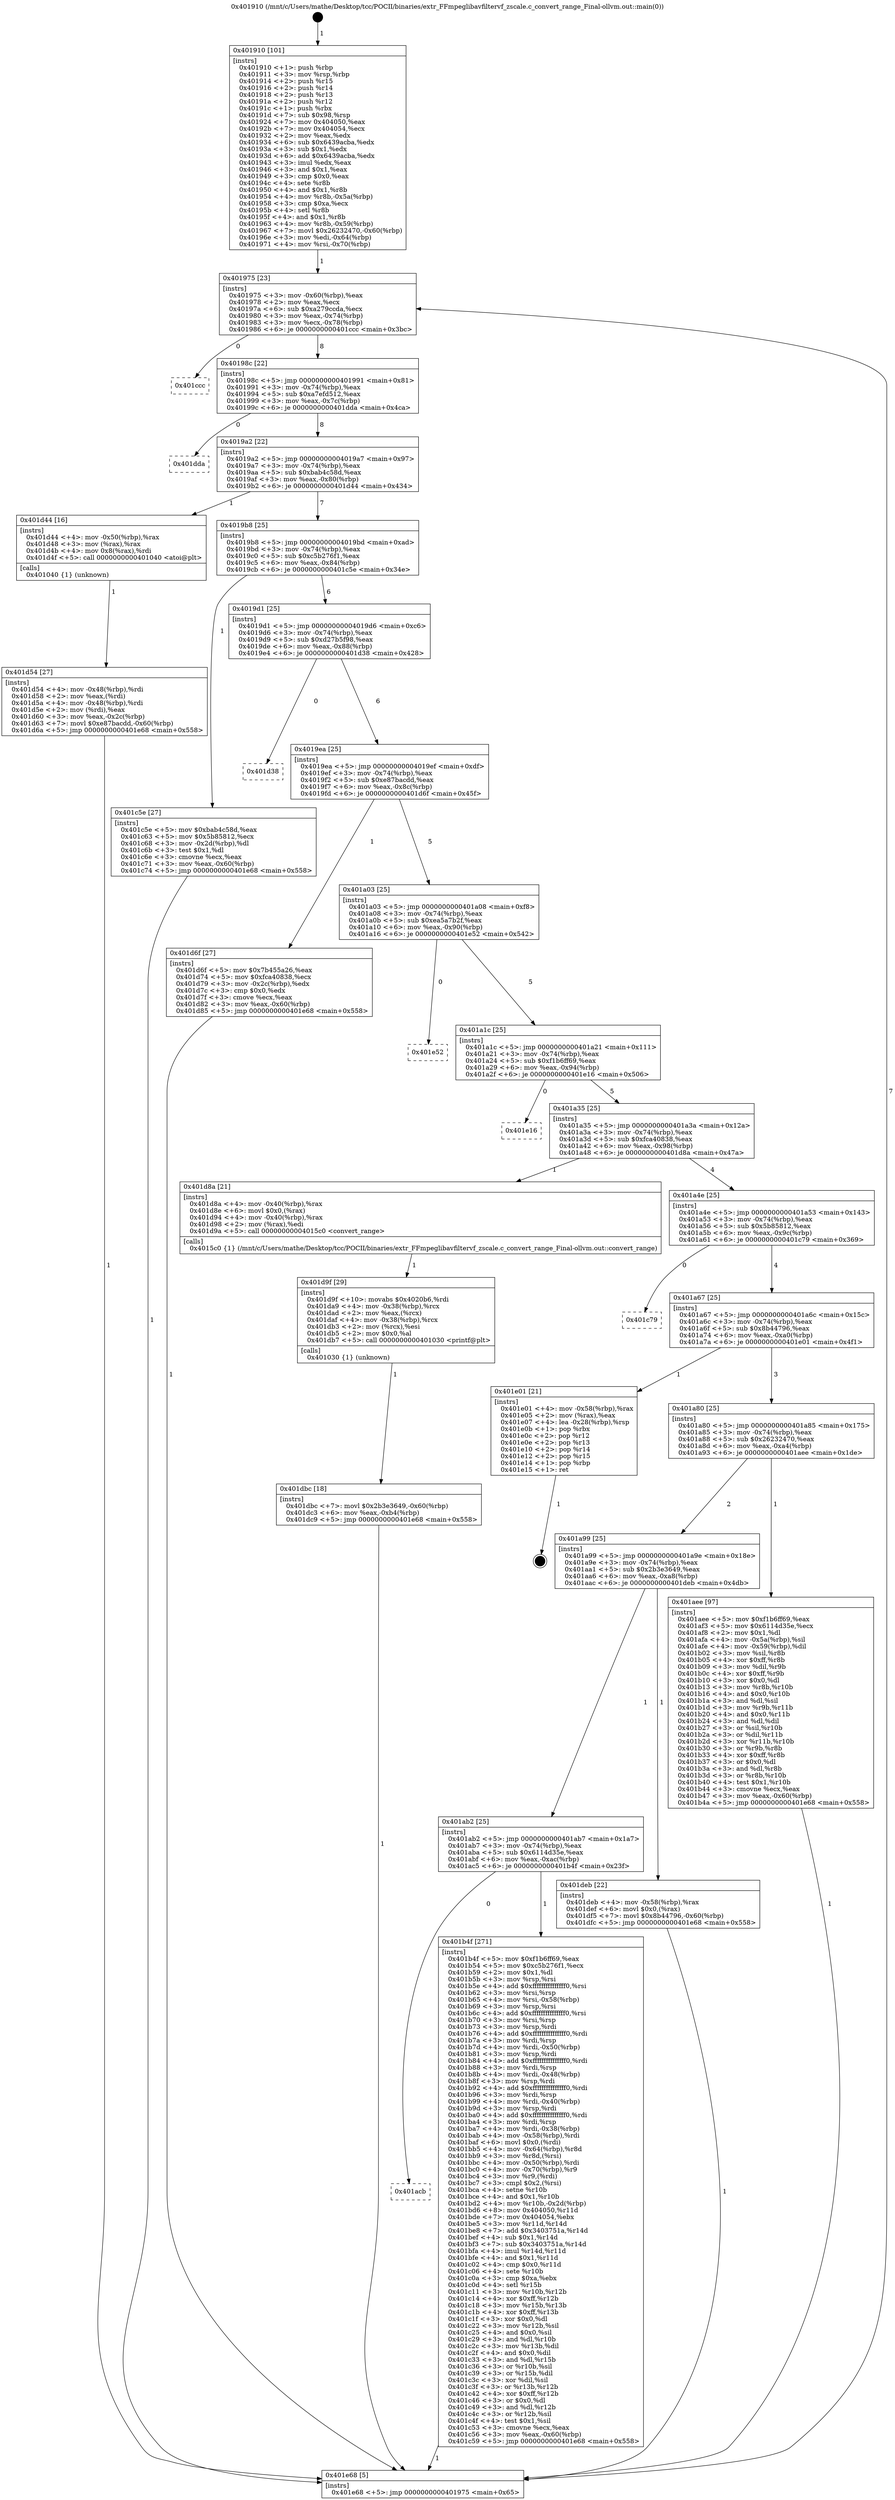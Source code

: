 digraph "0x401910" {
  label = "0x401910 (/mnt/c/Users/mathe/Desktop/tcc/POCII/binaries/extr_FFmpeglibavfiltervf_zscale.c_convert_range_Final-ollvm.out::main(0))"
  labelloc = "t"
  node[shape=record]

  Entry [label="",width=0.3,height=0.3,shape=circle,fillcolor=black,style=filled]
  "0x401975" [label="{
     0x401975 [23]\l
     | [instrs]\l
     &nbsp;&nbsp;0x401975 \<+3\>: mov -0x60(%rbp),%eax\l
     &nbsp;&nbsp;0x401978 \<+2\>: mov %eax,%ecx\l
     &nbsp;&nbsp;0x40197a \<+6\>: sub $0xa279ccda,%ecx\l
     &nbsp;&nbsp;0x401980 \<+3\>: mov %eax,-0x74(%rbp)\l
     &nbsp;&nbsp;0x401983 \<+3\>: mov %ecx,-0x78(%rbp)\l
     &nbsp;&nbsp;0x401986 \<+6\>: je 0000000000401ccc \<main+0x3bc\>\l
  }"]
  "0x401ccc" [label="{
     0x401ccc\l
  }", style=dashed]
  "0x40198c" [label="{
     0x40198c [22]\l
     | [instrs]\l
     &nbsp;&nbsp;0x40198c \<+5\>: jmp 0000000000401991 \<main+0x81\>\l
     &nbsp;&nbsp;0x401991 \<+3\>: mov -0x74(%rbp),%eax\l
     &nbsp;&nbsp;0x401994 \<+5\>: sub $0xa7efd512,%eax\l
     &nbsp;&nbsp;0x401999 \<+3\>: mov %eax,-0x7c(%rbp)\l
     &nbsp;&nbsp;0x40199c \<+6\>: je 0000000000401dda \<main+0x4ca\>\l
  }"]
  Exit [label="",width=0.3,height=0.3,shape=circle,fillcolor=black,style=filled,peripheries=2]
  "0x401dda" [label="{
     0x401dda\l
  }", style=dashed]
  "0x4019a2" [label="{
     0x4019a2 [22]\l
     | [instrs]\l
     &nbsp;&nbsp;0x4019a2 \<+5\>: jmp 00000000004019a7 \<main+0x97\>\l
     &nbsp;&nbsp;0x4019a7 \<+3\>: mov -0x74(%rbp),%eax\l
     &nbsp;&nbsp;0x4019aa \<+5\>: sub $0xbab4c58d,%eax\l
     &nbsp;&nbsp;0x4019af \<+3\>: mov %eax,-0x80(%rbp)\l
     &nbsp;&nbsp;0x4019b2 \<+6\>: je 0000000000401d44 \<main+0x434\>\l
  }"]
  "0x401dbc" [label="{
     0x401dbc [18]\l
     | [instrs]\l
     &nbsp;&nbsp;0x401dbc \<+7\>: movl $0x2b3e3649,-0x60(%rbp)\l
     &nbsp;&nbsp;0x401dc3 \<+6\>: mov %eax,-0xb4(%rbp)\l
     &nbsp;&nbsp;0x401dc9 \<+5\>: jmp 0000000000401e68 \<main+0x558\>\l
  }"]
  "0x401d44" [label="{
     0x401d44 [16]\l
     | [instrs]\l
     &nbsp;&nbsp;0x401d44 \<+4\>: mov -0x50(%rbp),%rax\l
     &nbsp;&nbsp;0x401d48 \<+3\>: mov (%rax),%rax\l
     &nbsp;&nbsp;0x401d4b \<+4\>: mov 0x8(%rax),%rdi\l
     &nbsp;&nbsp;0x401d4f \<+5\>: call 0000000000401040 \<atoi@plt\>\l
     | [calls]\l
     &nbsp;&nbsp;0x401040 \{1\} (unknown)\l
  }"]
  "0x4019b8" [label="{
     0x4019b8 [25]\l
     | [instrs]\l
     &nbsp;&nbsp;0x4019b8 \<+5\>: jmp 00000000004019bd \<main+0xad\>\l
     &nbsp;&nbsp;0x4019bd \<+3\>: mov -0x74(%rbp),%eax\l
     &nbsp;&nbsp;0x4019c0 \<+5\>: sub $0xc5b276f1,%eax\l
     &nbsp;&nbsp;0x4019c5 \<+6\>: mov %eax,-0x84(%rbp)\l
     &nbsp;&nbsp;0x4019cb \<+6\>: je 0000000000401c5e \<main+0x34e\>\l
  }"]
  "0x401d9f" [label="{
     0x401d9f [29]\l
     | [instrs]\l
     &nbsp;&nbsp;0x401d9f \<+10\>: movabs $0x4020b6,%rdi\l
     &nbsp;&nbsp;0x401da9 \<+4\>: mov -0x38(%rbp),%rcx\l
     &nbsp;&nbsp;0x401dad \<+2\>: mov %eax,(%rcx)\l
     &nbsp;&nbsp;0x401daf \<+4\>: mov -0x38(%rbp),%rcx\l
     &nbsp;&nbsp;0x401db3 \<+2\>: mov (%rcx),%esi\l
     &nbsp;&nbsp;0x401db5 \<+2\>: mov $0x0,%al\l
     &nbsp;&nbsp;0x401db7 \<+5\>: call 0000000000401030 \<printf@plt\>\l
     | [calls]\l
     &nbsp;&nbsp;0x401030 \{1\} (unknown)\l
  }"]
  "0x401c5e" [label="{
     0x401c5e [27]\l
     | [instrs]\l
     &nbsp;&nbsp;0x401c5e \<+5\>: mov $0xbab4c58d,%eax\l
     &nbsp;&nbsp;0x401c63 \<+5\>: mov $0x5b85812,%ecx\l
     &nbsp;&nbsp;0x401c68 \<+3\>: mov -0x2d(%rbp),%dl\l
     &nbsp;&nbsp;0x401c6b \<+3\>: test $0x1,%dl\l
     &nbsp;&nbsp;0x401c6e \<+3\>: cmovne %ecx,%eax\l
     &nbsp;&nbsp;0x401c71 \<+3\>: mov %eax,-0x60(%rbp)\l
     &nbsp;&nbsp;0x401c74 \<+5\>: jmp 0000000000401e68 \<main+0x558\>\l
  }"]
  "0x4019d1" [label="{
     0x4019d1 [25]\l
     | [instrs]\l
     &nbsp;&nbsp;0x4019d1 \<+5\>: jmp 00000000004019d6 \<main+0xc6\>\l
     &nbsp;&nbsp;0x4019d6 \<+3\>: mov -0x74(%rbp),%eax\l
     &nbsp;&nbsp;0x4019d9 \<+5\>: sub $0xd27b5f98,%eax\l
     &nbsp;&nbsp;0x4019de \<+6\>: mov %eax,-0x88(%rbp)\l
     &nbsp;&nbsp;0x4019e4 \<+6\>: je 0000000000401d38 \<main+0x428\>\l
  }"]
  "0x401d54" [label="{
     0x401d54 [27]\l
     | [instrs]\l
     &nbsp;&nbsp;0x401d54 \<+4\>: mov -0x48(%rbp),%rdi\l
     &nbsp;&nbsp;0x401d58 \<+2\>: mov %eax,(%rdi)\l
     &nbsp;&nbsp;0x401d5a \<+4\>: mov -0x48(%rbp),%rdi\l
     &nbsp;&nbsp;0x401d5e \<+2\>: mov (%rdi),%eax\l
     &nbsp;&nbsp;0x401d60 \<+3\>: mov %eax,-0x2c(%rbp)\l
     &nbsp;&nbsp;0x401d63 \<+7\>: movl $0xe87bacdd,-0x60(%rbp)\l
     &nbsp;&nbsp;0x401d6a \<+5\>: jmp 0000000000401e68 \<main+0x558\>\l
  }"]
  "0x401d38" [label="{
     0x401d38\l
  }", style=dashed]
  "0x4019ea" [label="{
     0x4019ea [25]\l
     | [instrs]\l
     &nbsp;&nbsp;0x4019ea \<+5\>: jmp 00000000004019ef \<main+0xdf\>\l
     &nbsp;&nbsp;0x4019ef \<+3\>: mov -0x74(%rbp),%eax\l
     &nbsp;&nbsp;0x4019f2 \<+5\>: sub $0xe87bacdd,%eax\l
     &nbsp;&nbsp;0x4019f7 \<+6\>: mov %eax,-0x8c(%rbp)\l
     &nbsp;&nbsp;0x4019fd \<+6\>: je 0000000000401d6f \<main+0x45f\>\l
  }"]
  "0x401acb" [label="{
     0x401acb\l
  }", style=dashed]
  "0x401d6f" [label="{
     0x401d6f [27]\l
     | [instrs]\l
     &nbsp;&nbsp;0x401d6f \<+5\>: mov $0x7b455a26,%eax\l
     &nbsp;&nbsp;0x401d74 \<+5\>: mov $0xfca40838,%ecx\l
     &nbsp;&nbsp;0x401d79 \<+3\>: mov -0x2c(%rbp),%edx\l
     &nbsp;&nbsp;0x401d7c \<+3\>: cmp $0x0,%edx\l
     &nbsp;&nbsp;0x401d7f \<+3\>: cmove %ecx,%eax\l
     &nbsp;&nbsp;0x401d82 \<+3\>: mov %eax,-0x60(%rbp)\l
     &nbsp;&nbsp;0x401d85 \<+5\>: jmp 0000000000401e68 \<main+0x558\>\l
  }"]
  "0x401a03" [label="{
     0x401a03 [25]\l
     | [instrs]\l
     &nbsp;&nbsp;0x401a03 \<+5\>: jmp 0000000000401a08 \<main+0xf8\>\l
     &nbsp;&nbsp;0x401a08 \<+3\>: mov -0x74(%rbp),%eax\l
     &nbsp;&nbsp;0x401a0b \<+5\>: sub $0xea5a7b2f,%eax\l
     &nbsp;&nbsp;0x401a10 \<+6\>: mov %eax,-0x90(%rbp)\l
     &nbsp;&nbsp;0x401a16 \<+6\>: je 0000000000401e52 \<main+0x542\>\l
  }"]
  "0x401b4f" [label="{
     0x401b4f [271]\l
     | [instrs]\l
     &nbsp;&nbsp;0x401b4f \<+5\>: mov $0xf1b6ff69,%eax\l
     &nbsp;&nbsp;0x401b54 \<+5\>: mov $0xc5b276f1,%ecx\l
     &nbsp;&nbsp;0x401b59 \<+2\>: mov $0x1,%dl\l
     &nbsp;&nbsp;0x401b5b \<+3\>: mov %rsp,%rsi\l
     &nbsp;&nbsp;0x401b5e \<+4\>: add $0xfffffffffffffff0,%rsi\l
     &nbsp;&nbsp;0x401b62 \<+3\>: mov %rsi,%rsp\l
     &nbsp;&nbsp;0x401b65 \<+4\>: mov %rsi,-0x58(%rbp)\l
     &nbsp;&nbsp;0x401b69 \<+3\>: mov %rsp,%rsi\l
     &nbsp;&nbsp;0x401b6c \<+4\>: add $0xfffffffffffffff0,%rsi\l
     &nbsp;&nbsp;0x401b70 \<+3\>: mov %rsi,%rsp\l
     &nbsp;&nbsp;0x401b73 \<+3\>: mov %rsp,%rdi\l
     &nbsp;&nbsp;0x401b76 \<+4\>: add $0xfffffffffffffff0,%rdi\l
     &nbsp;&nbsp;0x401b7a \<+3\>: mov %rdi,%rsp\l
     &nbsp;&nbsp;0x401b7d \<+4\>: mov %rdi,-0x50(%rbp)\l
     &nbsp;&nbsp;0x401b81 \<+3\>: mov %rsp,%rdi\l
     &nbsp;&nbsp;0x401b84 \<+4\>: add $0xfffffffffffffff0,%rdi\l
     &nbsp;&nbsp;0x401b88 \<+3\>: mov %rdi,%rsp\l
     &nbsp;&nbsp;0x401b8b \<+4\>: mov %rdi,-0x48(%rbp)\l
     &nbsp;&nbsp;0x401b8f \<+3\>: mov %rsp,%rdi\l
     &nbsp;&nbsp;0x401b92 \<+4\>: add $0xfffffffffffffff0,%rdi\l
     &nbsp;&nbsp;0x401b96 \<+3\>: mov %rdi,%rsp\l
     &nbsp;&nbsp;0x401b99 \<+4\>: mov %rdi,-0x40(%rbp)\l
     &nbsp;&nbsp;0x401b9d \<+3\>: mov %rsp,%rdi\l
     &nbsp;&nbsp;0x401ba0 \<+4\>: add $0xfffffffffffffff0,%rdi\l
     &nbsp;&nbsp;0x401ba4 \<+3\>: mov %rdi,%rsp\l
     &nbsp;&nbsp;0x401ba7 \<+4\>: mov %rdi,-0x38(%rbp)\l
     &nbsp;&nbsp;0x401bab \<+4\>: mov -0x58(%rbp),%rdi\l
     &nbsp;&nbsp;0x401baf \<+6\>: movl $0x0,(%rdi)\l
     &nbsp;&nbsp;0x401bb5 \<+4\>: mov -0x64(%rbp),%r8d\l
     &nbsp;&nbsp;0x401bb9 \<+3\>: mov %r8d,(%rsi)\l
     &nbsp;&nbsp;0x401bbc \<+4\>: mov -0x50(%rbp),%rdi\l
     &nbsp;&nbsp;0x401bc0 \<+4\>: mov -0x70(%rbp),%r9\l
     &nbsp;&nbsp;0x401bc4 \<+3\>: mov %r9,(%rdi)\l
     &nbsp;&nbsp;0x401bc7 \<+3\>: cmpl $0x2,(%rsi)\l
     &nbsp;&nbsp;0x401bca \<+4\>: setne %r10b\l
     &nbsp;&nbsp;0x401bce \<+4\>: and $0x1,%r10b\l
     &nbsp;&nbsp;0x401bd2 \<+4\>: mov %r10b,-0x2d(%rbp)\l
     &nbsp;&nbsp;0x401bd6 \<+8\>: mov 0x404050,%r11d\l
     &nbsp;&nbsp;0x401bde \<+7\>: mov 0x404054,%ebx\l
     &nbsp;&nbsp;0x401be5 \<+3\>: mov %r11d,%r14d\l
     &nbsp;&nbsp;0x401be8 \<+7\>: add $0x3403751a,%r14d\l
     &nbsp;&nbsp;0x401bef \<+4\>: sub $0x1,%r14d\l
     &nbsp;&nbsp;0x401bf3 \<+7\>: sub $0x3403751a,%r14d\l
     &nbsp;&nbsp;0x401bfa \<+4\>: imul %r14d,%r11d\l
     &nbsp;&nbsp;0x401bfe \<+4\>: and $0x1,%r11d\l
     &nbsp;&nbsp;0x401c02 \<+4\>: cmp $0x0,%r11d\l
     &nbsp;&nbsp;0x401c06 \<+4\>: sete %r10b\l
     &nbsp;&nbsp;0x401c0a \<+3\>: cmp $0xa,%ebx\l
     &nbsp;&nbsp;0x401c0d \<+4\>: setl %r15b\l
     &nbsp;&nbsp;0x401c11 \<+3\>: mov %r10b,%r12b\l
     &nbsp;&nbsp;0x401c14 \<+4\>: xor $0xff,%r12b\l
     &nbsp;&nbsp;0x401c18 \<+3\>: mov %r15b,%r13b\l
     &nbsp;&nbsp;0x401c1b \<+4\>: xor $0xff,%r13b\l
     &nbsp;&nbsp;0x401c1f \<+3\>: xor $0x0,%dl\l
     &nbsp;&nbsp;0x401c22 \<+3\>: mov %r12b,%sil\l
     &nbsp;&nbsp;0x401c25 \<+4\>: and $0x0,%sil\l
     &nbsp;&nbsp;0x401c29 \<+3\>: and %dl,%r10b\l
     &nbsp;&nbsp;0x401c2c \<+3\>: mov %r13b,%dil\l
     &nbsp;&nbsp;0x401c2f \<+4\>: and $0x0,%dil\l
     &nbsp;&nbsp;0x401c33 \<+3\>: and %dl,%r15b\l
     &nbsp;&nbsp;0x401c36 \<+3\>: or %r10b,%sil\l
     &nbsp;&nbsp;0x401c39 \<+3\>: or %r15b,%dil\l
     &nbsp;&nbsp;0x401c3c \<+3\>: xor %dil,%sil\l
     &nbsp;&nbsp;0x401c3f \<+3\>: or %r13b,%r12b\l
     &nbsp;&nbsp;0x401c42 \<+4\>: xor $0xff,%r12b\l
     &nbsp;&nbsp;0x401c46 \<+3\>: or $0x0,%dl\l
     &nbsp;&nbsp;0x401c49 \<+3\>: and %dl,%r12b\l
     &nbsp;&nbsp;0x401c4c \<+3\>: or %r12b,%sil\l
     &nbsp;&nbsp;0x401c4f \<+4\>: test $0x1,%sil\l
     &nbsp;&nbsp;0x401c53 \<+3\>: cmovne %ecx,%eax\l
     &nbsp;&nbsp;0x401c56 \<+3\>: mov %eax,-0x60(%rbp)\l
     &nbsp;&nbsp;0x401c59 \<+5\>: jmp 0000000000401e68 \<main+0x558\>\l
  }"]
  "0x401e52" [label="{
     0x401e52\l
  }", style=dashed]
  "0x401a1c" [label="{
     0x401a1c [25]\l
     | [instrs]\l
     &nbsp;&nbsp;0x401a1c \<+5\>: jmp 0000000000401a21 \<main+0x111\>\l
     &nbsp;&nbsp;0x401a21 \<+3\>: mov -0x74(%rbp),%eax\l
     &nbsp;&nbsp;0x401a24 \<+5\>: sub $0xf1b6ff69,%eax\l
     &nbsp;&nbsp;0x401a29 \<+6\>: mov %eax,-0x94(%rbp)\l
     &nbsp;&nbsp;0x401a2f \<+6\>: je 0000000000401e16 \<main+0x506\>\l
  }"]
  "0x401ab2" [label="{
     0x401ab2 [25]\l
     | [instrs]\l
     &nbsp;&nbsp;0x401ab2 \<+5\>: jmp 0000000000401ab7 \<main+0x1a7\>\l
     &nbsp;&nbsp;0x401ab7 \<+3\>: mov -0x74(%rbp),%eax\l
     &nbsp;&nbsp;0x401aba \<+5\>: sub $0x6114d35e,%eax\l
     &nbsp;&nbsp;0x401abf \<+6\>: mov %eax,-0xac(%rbp)\l
     &nbsp;&nbsp;0x401ac5 \<+6\>: je 0000000000401b4f \<main+0x23f\>\l
  }"]
  "0x401e16" [label="{
     0x401e16\l
  }", style=dashed]
  "0x401a35" [label="{
     0x401a35 [25]\l
     | [instrs]\l
     &nbsp;&nbsp;0x401a35 \<+5\>: jmp 0000000000401a3a \<main+0x12a\>\l
     &nbsp;&nbsp;0x401a3a \<+3\>: mov -0x74(%rbp),%eax\l
     &nbsp;&nbsp;0x401a3d \<+5\>: sub $0xfca40838,%eax\l
     &nbsp;&nbsp;0x401a42 \<+6\>: mov %eax,-0x98(%rbp)\l
     &nbsp;&nbsp;0x401a48 \<+6\>: je 0000000000401d8a \<main+0x47a\>\l
  }"]
  "0x401deb" [label="{
     0x401deb [22]\l
     | [instrs]\l
     &nbsp;&nbsp;0x401deb \<+4\>: mov -0x58(%rbp),%rax\l
     &nbsp;&nbsp;0x401def \<+6\>: movl $0x0,(%rax)\l
     &nbsp;&nbsp;0x401df5 \<+7\>: movl $0x8b44796,-0x60(%rbp)\l
     &nbsp;&nbsp;0x401dfc \<+5\>: jmp 0000000000401e68 \<main+0x558\>\l
  }"]
  "0x401d8a" [label="{
     0x401d8a [21]\l
     | [instrs]\l
     &nbsp;&nbsp;0x401d8a \<+4\>: mov -0x40(%rbp),%rax\l
     &nbsp;&nbsp;0x401d8e \<+6\>: movl $0x0,(%rax)\l
     &nbsp;&nbsp;0x401d94 \<+4\>: mov -0x40(%rbp),%rax\l
     &nbsp;&nbsp;0x401d98 \<+2\>: mov (%rax),%edi\l
     &nbsp;&nbsp;0x401d9a \<+5\>: call 00000000004015c0 \<convert_range\>\l
     | [calls]\l
     &nbsp;&nbsp;0x4015c0 \{1\} (/mnt/c/Users/mathe/Desktop/tcc/POCII/binaries/extr_FFmpeglibavfiltervf_zscale.c_convert_range_Final-ollvm.out::convert_range)\l
  }"]
  "0x401a4e" [label="{
     0x401a4e [25]\l
     | [instrs]\l
     &nbsp;&nbsp;0x401a4e \<+5\>: jmp 0000000000401a53 \<main+0x143\>\l
     &nbsp;&nbsp;0x401a53 \<+3\>: mov -0x74(%rbp),%eax\l
     &nbsp;&nbsp;0x401a56 \<+5\>: sub $0x5b85812,%eax\l
     &nbsp;&nbsp;0x401a5b \<+6\>: mov %eax,-0x9c(%rbp)\l
     &nbsp;&nbsp;0x401a61 \<+6\>: je 0000000000401c79 \<main+0x369\>\l
  }"]
  "0x401910" [label="{
     0x401910 [101]\l
     | [instrs]\l
     &nbsp;&nbsp;0x401910 \<+1\>: push %rbp\l
     &nbsp;&nbsp;0x401911 \<+3\>: mov %rsp,%rbp\l
     &nbsp;&nbsp;0x401914 \<+2\>: push %r15\l
     &nbsp;&nbsp;0x401916 \<+2\>: push %r14\l
     &nbsp;&nbsp;0x401918 \<+2\>: push %r13\l
     &nbsp;&nbsp;0x40191a \<+2\>: push %r12\l
     &nbsp;&nbsp;0x40191c \<+1\>: push %rbx\l
     &nbsp;&nbsp;0x40191d \<+7\>: sub $0x98,%rsp\l
     &nbsp;&nbsp;0x401924 \<+7\>: mov 0x404050,%eax\l
     &nbsp;&nbsp;0x40192b \<+7\>: mov 0x404054,%ecx\l
     &nbsp;&nbsp;0x401932 \<+2\>: mov %eax,%edx\l
     &nbsp;&nbsp;0x401934 \<+6\>: sub $0x6439acba,%edx\l
     &nbsp;&nbsp;0x40193a \<+3\>: sub $0x1,%edx\l
     &nbsp;&nbsp;0x40193d \<+6\>: add $0x6439acba,%edx\l
     &nbsp;&nbsp;0x401943 \<+3\>: imul %edx,%eax\l
     &nbsp;&nbsp;0x401946 \<+3\>: and $0x1,%eax\l
     &nbsp;&nbsp;0x401949 \<+3\>: cmp $0x0,%eax\l
     &nbsp;&nbsp;0x40194c \<+4\>: sete %r8b\l
     &nbsp;&nbsp;0x401950 \<+4\>: and $0x1,%r8b\l
     &nbsp;&nbsp;0x401954 \<+4\>: mov %r8b,-0x5a(%rbp)\l
     &nbsp;&nbsp;0x401958 \<+3\>: cmp $0xa,%ecx\l
     &nbsp;&nbsp;0x40195b \<+4\>: setl %r8b\l
     &nbsp;&nbsp;0x40195f \<+4\>: and $0x1,%r8b\l
     &nbsp;&nbsp;0x401963 \<+4\>: mov %r8b,-0x59(%rbp)\l
     &nbsp;&nbsp;0x401967 \<+7\>: movl $0x26232470,-0x60(%rbp)\l
     &nbsp;&nbsp;0x40196e \<+3\>: mov %edi,-0x64(%rbp)\l
     &nbsp;&nbsp;0x401971 \<+4\>: mov %rsi,-0x70(%rbp)\l
  }"]
  "0x401c79" [label="{
     0x401c79\l
  }", style=dashed]
  "0x401a67" [label="{
     0x401a67 [25]\l
     | [instrs]\l
     &nbsp;&nbsp;0x401a67 \<+5\>: jmp 0000000000401a6c \<main+0x15c\>\l
     &nbsp;&nbsp;0x401a6c \<+3\>: mov -0x74(%rbp),%eax\l
     &nbsp;&nbsp;0x401a6f \<+5\>: sub $0x8b44796,%eax\l
     &nbsp;&nbsp;0x401a74 \<+6\>: mov %eax,-0xa0(%rbp)\l
     &nbsp;&nbsp;0x401a7a \<+6\>: je 0000000000401e01 \<main+0x4f1\>\l
  }"]
  "0x401e68" [label="{
     0x401e68 [5]\l
     | [instrs]\l
     &nbsp;&nbsp;0x401e68 \<+5\>: jmp 0000000000401975 \<main+0x65\>\l
  }"]
  "0x401e01" [label="{
     0x401e01 [21]\l
     | [instrs]\l
     &nbsp;&nbsp;0x401e01 \<+4\>: mov -0x58(%rbp),%rax\l
     &nbsp;&nbsp;0x401e05 \<+2\>: mov (%rax),%eax\l
     &nbsp;&nbsp;0x401e07 \<+4\>: lea -0x28(%rbp),%rsp\l
     &nbsp;&nbsp;0x401e0b \<+1\>: pop %rbx\l
     &nbsp;&nbsp;0x401e0c \<+2\>: pop %r12\l
     &nbsp;&nbsp;0x401e0e \<+2\>: pop %r13\l
     &nbsp;&nbsp;0x401e10 \<+2\>: pop %r14\l
     &nbsp;&nbsp;0x401e12 \<+2\>: pop %r15\l
     &nbsp;&nbsp;0x401e14 \<+1\>: pop %rbp\l
     &nbsp;&nbsp;0x401e15 \<+1\>: ret\l
  }"]
  "0x401a80" [label="{
     0x401a80 [25]\l
     | [instrs]\l
     &nbsp;&nbsp;0x401a80 \<+5\>: jmp 0000000000401a85 \<main+0x175\>\l
     &nbsp;&nbsp;0x401a85 \<+3\>: mov -0x74(%rbp),%eax\l
     &nbsp;&nbsp;0x401a88 \<+5\>: sub $0x26232470,%eax\l
     &nbsp;&nbsp;0x401a8d \<+6\>: mov %eax,-0xa4(%rbp)\l
     &nbsp;&nbsp;0x401a93 \<+6\>: je 0000000000401aee \<main+0x1de\>\l
  }"]
  "0x401a99" [label="{
     0x401a99 [25]\l
     | [instrs]\l
     &nbsp;&nbsp;0x401a99 \<+5\>: jmp 0000000000401a9e \<main+0x18e\>\l
     &nbsp;&nbsp;0x401a9e \<+3\>: mov -0x74(%rbp),%eax\l
     &nbsp;&nbsp;0x401aa1 \<+5\>: sub $0x2b3e3649,%eax\l
     &nbsp;&nbsp;0x401aa6 \<+6\>: mov %eax,-0xa8(%rbp)\l
     &nbsp;&nbsp;0x401aac \<+6\>: je 0000000000401deb \<main+0x4db\>\l
  }"]
  "0x401aee" [label="{
     0x401aee [97]\l
     | [instrs]\l
     &nbsp;&nbsp;0x401aee \<+5\>: mov $0xf1b6ff69,%eax\l
     &nbsp;&nbsp;0x401af3 \<+5\>: mov $0x6114d35e,%ecx\l
     &nbsp;&nbsp;0x401af8 \<+2\>: mov $0x1,%dl\l
     &nbsp;&nbsp;0x401afa \<+4\>: mov -0x5a(%rbp),%sil\l
     &nbsp;&nbsp;0x401afe \<+4\>: mov -0x59(%rbp),%dil\l
     &nbsp;&nbsp;0x401b02 \<+3\>: mov %sil,%r8b\l
     &nbsp;&nbsp;0x401b05 \<+4\>: xor $0xff,%r8b\l
     &nbsp;&nbsp;0x401b09 \<+3\>: mov %dil,%r9b\l
     &nbsp;&nbsp;0x401b0c \<+4\>: xor $0xff,%r9b\l
     &nbsp;&nbsp;0x401b10 \<+3\>: xor $0x0,%dl\l
     &nbsp;&nbsp;0x401b13 \<+3\>: mov %r8b,%r10b\l
     &nbsp;&nbsp;0x401b16 \<+4\>: and $0x0,%r10b\l
     &nbsp;&nbsp;0x401b1a \<+3\>: and %dl,%sil\l
     &nbsp;&nbsp;0x401b1d \<+3\>: mov %r9b,%r11b\l
     &nbsp;&nbsp;0x401b20 \<+4\>: and $0x0,%r11b\l
     &nbsp;&nbsp;0x401b24 \<+3\>: and %dl,%dil\l
     &nbsp;&nbsp;0x401b27 \<+3\>: or %sil,%r10b\l
     &nbsp;&nbsp;0x401b2a \<+3\>: or %dil,%r11b\l
     &nbsp;&nbsp;0x401b2d \<+3\>: xor %r11b,%r10b\l
     &nbsp;&nbsp;0x401b30 \<+3\>: or %r9b,%r8b\l
     &nbsp;&nbsp;0x401b33 \<+4\>: xor $0xff,%r8b\l
     &nbsp;&nbsp;0x401b37 \<+3\>: or $0x0,%dl\l
     &nbsp;&nbsp;0x401b3a \<+3\>: and %dl,%r8b\l
     &nbsp;&nbsp;0x401b3d \<+3\>: or %r8b,%r10b\l
     &nbsp;&nbsp;0x401b40 \<+4\>: test $0x1,%r10b\l
     &nbsp;&nbsp;0x401b44 \<+3\>: cmovne %ecx,%eax\l
     &nbsp;&nbsp;0x401b47 \<+3\>: mov %eax,-0x60(%rbp)\l
     &nbsp;&nbsp;0x401b4a \<+5\>: jmp 0000000000401e68 \<main+0x558\>\l
  }"]
  Entry -> "0x401910" [label=" 1"]
  "0x401975" -> "0x401ccc" [label=" 0"]
  "0x401975" -> "0x40198c" [label=" 8"]
  "0x401e01" -> Exit [label=" 1"]
  "0x40198c" -> "0x401dda" [label=" 0"]
  "0x40198c" -> "0x4019a2" [label=" 8"]
  "0x401deb" -> "0x401e68" [label=" 1"]
  "0x4019a2" -> "0x401d44" [label=" 1"]
  "0x4019a2" -> "0x4019b8" [label=" 7"]
  "0x401dbc" -> "0x401e68" [label=" 1"]
  "0x4019b8" -> "0x401c5e" [label=" 1"]
  "0x4019b8" -> "0x4019d1" [label=" 6"]
  "0x401d9f" -> "0x401dbc" [label=" 1"]
  "0x4019d1" -> "0x401d38" [label=" 0"]
  "0x4019d1" -> "0x4019ea" [label=" 6"]
  "0x401d8a" -> "0x401d9f" [label=" 1"]
  "0x4019ea" -> "0x401d6f" [label=" 1"]
  "0x4019ea" -> "0x401a03" [label=" 5"]
  "0x401d54" -> "0x401e68" [label=" 1"]
  "0x401a03" -> "0x401e52" [label=" 0"]
  "0x401a03" -> "0x401a1c" [label=" 5"]
  "0x401d44" -> "0x401d54" [label=" 1"]
  "0x401a1c" -> "0x401e16" [label=" 0"]
  "0x401a1c" -> "0x401a35" [label=" 5"]
  "0x401b4f" -> "0x401e68" [label=" 1"]
  "0x401a35" -> "0x401d8a" [label=" 1"]
  "0x401a35" -> "0x401a4e" [label=" 4"]
  "0x401d6f" -> "0x401e68" [label=" 1"]
  "0x401a4e" -> "0x401c79" [label=" 0"]
  "0x401a4e" -> "0x401a67" [label=" 4"]
  "0x401ab2" -> "0x401b4f" [label=" 1"]
  "0x401a67" -> "0x401e01" [label=" 1"]
  "0x401a67" -> "0x401a80" [label=" 3"]
  "0x401c5e" -> "0x401e68" [label=" 1"]
  "0x401a80" -> "0x401aee" [label=" 1"]
  "0x401a80" -> "0x401a99" [label=" 2"]
  "0x401aee" -> "0x401e68" [label=" 1"]
  "0x401910" -> "0x401975" [label=" 1"]
  "0x401e68" -> "0x401975" [label=" 7"]
  "0x401ab2" -> "0x401acb" [label=" 0"]
  "0x401a99" -> "0x401deb" [label=" 1"]
  "0x401a99" -> "0x401ab2" [label=" 1"]
}
